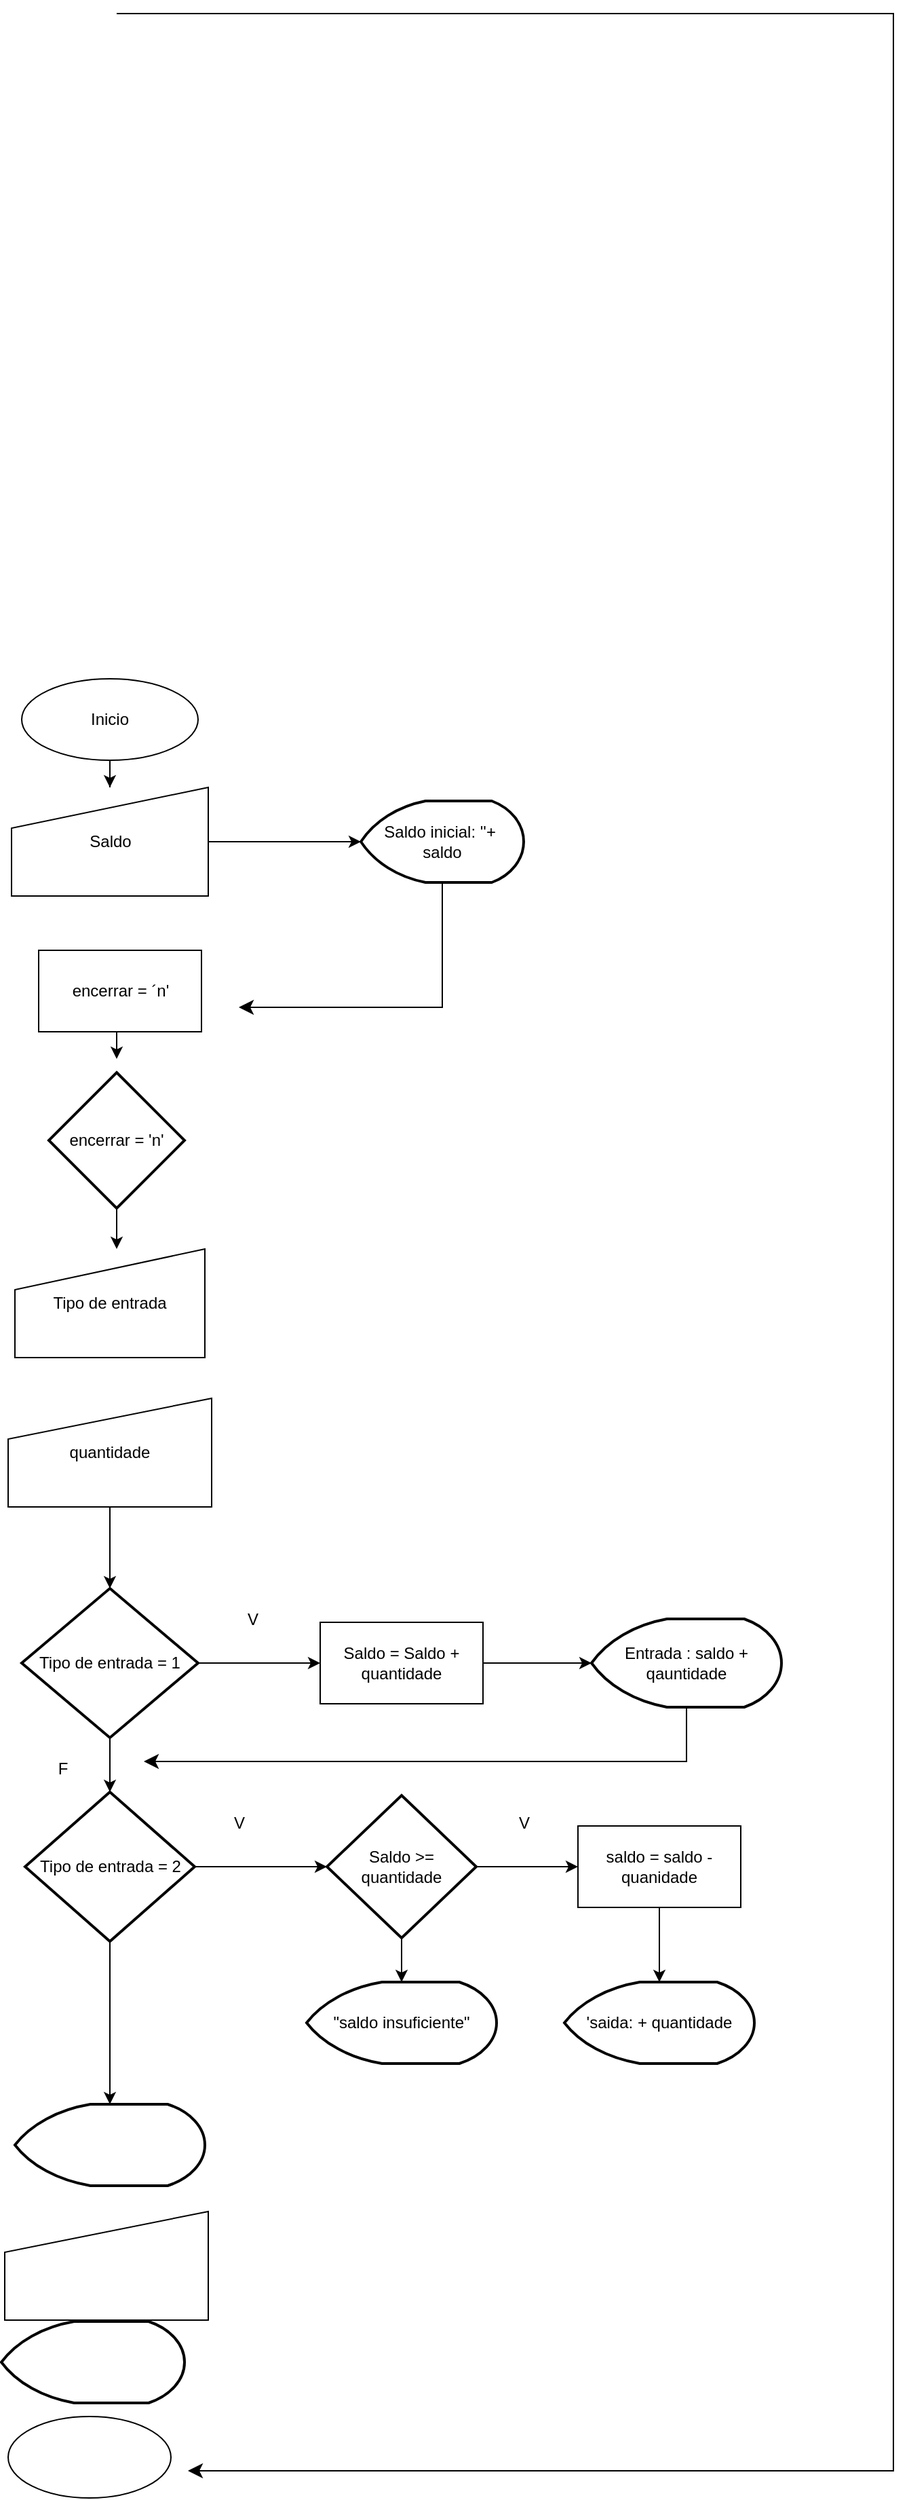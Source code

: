 <mxfile version="26.0.2">
  <diagram name="Página-1" id="VV7MK94w8vh-9CFesRGf">
    <mxGraphModel dx="880" dy="1603" grid="1" gridSize="10" guides="1" tooltips="1" connect="1" arrows="1" fold="1" page="1" pageScale="1" pageWidth="827" pageHeight="1169" math="0" shadow="0">
      <root>
        <mxCell id="0" />
        <mxCell id="1" parent="0" />
        <mxCell id="cIJ_xlBMrgR9hH7BB4or-32" value="" style="edgeStyle=orthogonalEdgeStyle;rounded=0;orthogonalLoop=1;jettySize=auto;html=1;" edge="1" parent="1" source="cIJ_xlBMrgR9hH7BB4or-1" target="cIJ_xlBMrgR9hH7BB4or-2">
          <mxGeometry relative="1" as="geometry" />
        </mxCell>
        <mxCell id="cIJ_xlBMrgR9hH7BB4or-1" value="Inicio" style="ellipse;whiteSpace=wrap;html=1;" vertex="1" parent="1">
          <mxGeometry x="50" y="40" width="130" height="60" as="geometry" />
        </mxCell>
        <mxCell id="cIJ_xlBMrgR9hH7BB4or-33" value="" style="edgeStyle=orthogonalEdgeStyle;rounded=0;orthogonalLoop=1;jettySize=auto;html=1;" edge="1" parent="1" source="cIJ_xlBMrgR9hH7BB4or-2" target="cIJ_xlBMrgR9hH7BB4or-17">
          <mxGeometry relative="1" as="geometry" />
        </mxCell>
        <mxCell id="cIJ_xlBMrgR9hH7BB4or-2" value="Saldo" style="shape=manualInput;whiteSpace=wrap;html=1;" vertex="1" parent="1">
          <mxGeometry x="42.5" y="120" width="145" height="80" as="geometry" />
        </mxCell>
        <mxCell id="cIJ_xlBMrgR9hH7BB4or-44" style="edgeStyle=orthogonalEdgeStyle;rounded=0;orthogonalLoop=1;jettySize=auto;html=1;exitX=0.5;exitY=1;exitDx=0;exitDy=0;" edge="1" parent="1" source="cIJ_xlBMrgR9hH7BB4or-3">
          <mxGeometry relative="1" as="geometry">
            <mxPoint x="120" y="320" as="targetPoint" />
          </mxGeometry>
        </mxCell>
        <mxCell id="cIJ_xlBMrgR9hH7BB4or-3" value="encerrar = ´n&#39;" style="rounded=0;whiteSpace=wrap;html=1;" vertex="1" parent="1">
          <mxGeometry x="62.5" y="240" width="120" height="60" as="geometry" />
        </mxCell>
        <mxCell id="cIJ_xlBMrgR9hH7BB4or-54" value="" style="edgeStyle=orthogonalEdgeStyle;rounded=0;orthogonalLoop=1;jettySize=auto;html=1;" edge="1" parent="1" source="cIJ_xlBMrgR9hH7BB4or-5" target="cIJ_xlBMrgR9hH7BB4or-8">
          <mxGeometry relative="1" as="geometry">
            <Array as="points">
              <mxPoint x="120" y="460" />
              <mxPoint x="120" y="460" />
            </Array>
          </mxGeometry>
        </mxCell>
        <mxCell id="cIJ_xlBMrgR9hH7BB4or-5" value="encerrar = &#39;n&#39;" style="strokeWidth=2;html=1;shape=mxgraph.flowchart.decision;whiteSpace=wrap;strokeColor=default;" vertex="1" parent="1">
          <mxGeometry x="70" y="330" width="100" height="100" as="geometry" />
        </mxCell>
        <mxCell id="cIJ_xlBMrgR9hH7BB4or-6" value="" style="shape=manualInput;whiteSpace=wrap;html=1;" vertex="1" parent="1">
          <mxGeometry x="37.5" y="1169" width="150" height="80" as="geometry" />
        </mxCell>
        <mxCell id="cIJ_xlBMrgR9hH7BB4or-45" value="" style="edgeStyle=orthogonalEdgeStyle;rounded=0;orthogonalLoop=1;jettySize=auto;html=1;" edge="1" parent="1" source="cIJ_xlBMrgR9hH7BB4or-7" target="cIJ_xlBMrgR9hH7BB4or-9">
          <mxGeometry relative="1" as="geometry" />
        </mxCell>
        <mxCell id="cIJ_xlBMrgR9hH7BB4or-7" value="quantidade" style="shape=manualInput;whiteSpace=wrap;html=1;" vertex="1" parent="1">
          <mxGeometry x="40" y="570" width="150" height="80" as="geometry" />
        </mxCell>
        <mxCell id="cIJ_xlBMrgR9hH7BB4or-8" value="Tipo de entrada" style="shape=manualInput;whiteSpace=wrap;html=1;" vertex="1" parent="1">
          <mxGeometry x="45" y="460" width="140" height="80" as="geometry" />
        </mxCell>
        <mxCell id="cIJ_xlBMrgR9hH7BB4or-46" value="" style="edgeStyle=orthogonalEdgeStyle;rounded=0;orthogonalLoop=1;jettySize=auto;html=1;" edge="1" parent="1" source="cIJ_xlBMrgR9hH7BB4or-9" target="cIJ_xlBMrgR9hH7BB4or-10">
          <mxGeometry relative="1" as="geometry" />
        </mxCell>
        <mxCell id="cIJ_xlBMrgR9hH7BB4or-47" value="" style="edgeStyle=orthogonalEdgeStyle;rounded=0;orthogonalLoop=1;jettySize=auto;html=1;" edge="1" parent="1" source="cIJ_xlBMrgR9hH7BB4or-9" target="cIJ_xlBMrgR9hH7BB4or-11">
          <mxGeometry relative="1" as="geometry" />
        </mxCell>
        <mxCell id="cIJ_xlBMrgR9hH7BB4or-9" value="Tipo de entrada = 1" style="strokeWidth=2;html=1;shape=mxgraph.flowchart.decision;whiteSpace=wrap;" vertex="1" parent="1">
          <mxGeometry x="50" y="710" width="130" height="110" as="geometry" />
        </mxCell>
        <mxCell id="cIJ_xlBMrgR9hH7BB4or-68" value="" style="edgeStyle=orthogonalEdgeStyle;rounded=0;orthogonalLoop=1;jettySize=auto;html=1;" edge="1" parent="1" source="cIJ_xlBMrgR9hH7BB4or-10" target="cIJ_xlBMrgR9hH7BB4or-15">
          <mxGeometry relative="1" as="geometry" />
        </mxCell>
        <mxCell id="cIJ_xlBMrgR9hH7BB4or-76" value="" style="edgeStyle=orthogonalEdgeStyle;rounded=0;orthogonalLoop=1;jettySize=auto;html=1;" edge="1" parent="1" source="cIJ_xlBMrgR9hH7BB4or-10" target="cIJ_xlBMrgR9hH7BB4or-20">
          <mxGeometry relative="1" as="geometry" />
        </mxCell>
        <mxCell id="cIJ_xlBMrgR9hH7BB4or-10" value="Tipo de entrada = 2" style="strokeWidth=2;html=1;shape=mxgraph.flowchart.decision;whiteSpace=wrap;" vertex="1" parent="1">
          <mxGeometry x="52.5" y="860" width="125" height="110" as="geometry" />
        </mxCell>
        <mxCell id="cIJ_xlBMrgR9hH7BB4or-48" value="" style="edgeStyle=orthogonalEdgeStyle;rounded=0;orthogonalLoop=1;jettySize=auto;html=1;" edge="1" parent="1" source="cIJ_xlBMrgR9hH7BB4or-11" target="cIJ_xlBMrgR9hH7BB4or-24">
          <mxGeometry relative="1" as="geometry" />
        </mxCell>
        <mxCell id="cIJ_xlBMrgR9hH7BB4or-11" value="Saldo = Saldo + quantidade" style="rounded=0;whiteSpace=wrap;html=1;" vertex="1" parent="1">
          <mxGeometry x="270" y="735" width="120" height="60" as="geometry" />
        </mxCell>
        <mxCell id="cIJ_xlBMrgR9hH7BB4or-72" value="" style="edgeStyle=orthogonalEdgeStyle;rounded=0;orthogonalLoop=1;jettySize=auto;html=1;" edge="1" parent="1" source="cIJ_xlBMrgR9hH7BB4or-15" target="cIJ_xlBMrgR9hH7BB4or-25">
          <mxGeometry relative="1" as="geometry" />
        </mxCell>
        <mxCell id="cIJ_xlBMrgR9hH7BB4or-77" value="" style="edgeStyle=orthogonalEdgeStyle;rounded=0;orthogonalLoop=1;jettySize=auto;html=1;" edge="1" parent="1" source="cIJ_xlBMrgR9hH7BB4or-15" target="cIJ_xlBMrgR9hH7BB4or-75">
          <mxGeometry relative="1" as="geometry" />
        </mxCell>
        <mxCell id="cIJ_xlBMrgR9hH7BB4or-15" value="Saldo &amp;gt;= quantidade" style="strokeWidth=2;html=1;shape=mxgraph.flowchart.decision;whiteSpace=wrap;" vertex="1" parent="1">
          <mxGeometry x="275" y="862.5" width="110" height="105" as="geometry" />
        </mxCell>
        <mxCell id="cIJ_xlBMrgR9hH7BB4or-17" value="Saldo inicial: &#39;&#39;+&amp;nbsp;&lt;div&gt;saldo&lt;/div&gt;" style="strokeWidth=2;html=1;shape=mxgraph.flowchart.display;whiteSpace=wrap;" vertex="1" parent="1">
          <mxGeometry x="300" y="130" width="120" height="60" as="geometry" />
        </mxCell>
        <mxCell id="cIJ_xlBMrgR9hH7BB4or-20" value="" style="strokeWidth=2;html=1;shape=mxgraph.flowchart.display;whiteSpace=wrap;" vertex="1" parent="1">
          <mxGeometry x="45" y="1090" width="140" height="60" as="geometry" />
        </mxCell>
        <mxCell id="cIJ_xlBMrgR9hH7BB4or-22" value="" style="strokeWidth=2;html=1;shape=mxgraph.flowchart.display;whiteSpace=wrap;" vertex="1" parent="1">
          <mxGeometry x="35" y="1250" width="135" height="60" as="geometry" />
        </mxCell>
        <mxCell id="cIJ_xlBMrgR9hH7BB4or-24" value="Entrada : saldo + qauntidade" style="strokeWidth=2;html=1;shape=mxgraph.flowchart.display;whiteSpace=wrap;" vertex="1" parent="1">
          <mxGeometry x="470" y="732.5" width="140" height="65" as="geometry" />
        </mxCell>
        <mxCell id="cIJ_xlBMrgR9hH7BB4or-78" value="" style="edgeStyle=orthogonalEdgeStyle;rounded=0;orthogonalLoop=1;jettySize=auto;html=1;" edge="1" parent="1" source="cIJ_xlBMrgR9hH7BB4or-25" target="cIJ_xlBMrgR9hH7BB4or-74">
          <mxGeometry relative="1" as="geometry" />
        </mxCell>
        <mxCell id="cIJ_xlBMrgR9hH7BB4or-25" value="saldo = saldo -quanidade" style="rounded=0;whiteSpace=wrap;html=1;" vertex="1" parent="1">
          <mxGeometry x="460" y="885" width="120" height="60" as="geometry" />
        </mxCell>
        <mxCell id="cIJ_xlBMrgR9hH7BB4or-26" value="" style="ellipse;whiteSpace=wrap;html=1;" vertex="1" parent="1">
          <mxGeometry x="40" y="1320" width="120" height="60" as="geometry" />
        </mxCell>
        <mxCell id="cIJ_xlBMrgR9hH7BB4or-49" value="V" style="text;html=1;align=center;verticalAlign=middle;resizable=0;points=[];autosize=1;strokeColor=none;fillColor=none;" vertex="1" parent="1">
          <mxGeometry x="205" y="718" width="30" height="30" as="geometry" />
        </mxCell>
        <mxCell id="cIJ_xlBMrgR9hH7BB4or-51" value="" style="edgeStyle=segmentEdgeStyle;endArrow=classic;html=1;curved=0;rounded=0;endSize=8;startSize=8;" edge="1" parent="1">
          <mxGeometry width="50" height="50" relative="1" as="geometry">
            <mxPoint x="540" y="797.5" as="sourcePoint" />
            <mxPoint x="140" y="837.5" as="targetPoint" />
            <Array as="points">
              <mxPoint x="540" y="837.5" />
            </Array>
          </mxGeometry>
        </mxCell>
        <mxCell id="cIJ_xlBMrgR9hH7BB4or-53" value="" style="edgeStyle=elbowEdgeStyle;elbow=horizontal;endArrow=classic;html=1;curved=0;rounded=0;endSize=8;startSize=8;exitX=0.5;exitY=1;exitDx=0;exitDy=0;exitPerimeter=0;" edge="1" parent="1" source="cIJ_xlBMrgR9hH7BB4or-17">
          <mxGeometry width="50" height="50" relative="1" as="geometry">
            <mxPoint x="351" y="210" as="sourcePoint" />
            <mxPoint x="210" y="282" as="targetPoint" />
            <Array as="points">
              <mxPoint x="360" y="272" />
            </Array>
          </mxGeometry>
        </mxCell>
        <mxCell id="cIJ_xlBMrgR9hH7BB4or-60" value="" style="edgeStyle=segmentEdgeStyle;endArrow=classic;html=1;curved=0;rounded=0;endSize=8;startSize=8;" edge="1" parent="1">
          <mxGeometry width="50" height="50" relative="1" as="geometry">
            <mxPoint x="120" y="-450" as="sourcePoint" />
            <mxPoint x="172.5" y="1360" as="targetPoint" />
            <Array as="points">
              <mxPoint x="692.5" y="-450" />
            </Array>
          </mxGeometry>
        </mxCell>
        <mxCell id="cIJ_xlBMrgR9hH7BB4or-69" value="F" style="text;html=1;align=center;verticalAlign=middle;resizable=0;points=[];autosize=1;strokeColor=none;fillColor=none;" vertex="1" parent="1">
          <mxGeometry x="65" y="828" width="30" height="30" as="geometry" />
        </mxCell>
        <mxCell id="cIJ_xlBMrgR9hH7BB4or-70" value="V" style="text;html=1;align=center;verticalAlign=middle;resizable=0;points=[];autosize=1;strokeColor=none;fillColor=none;" vertex="1" parent="1">
          <mxGeometry x="195" y="868" width="30" height="30" as="geometry" />
        </mxCell>
        <mxCell id="cIJ_xlBMrgR9hH7BB4or-73" value="V" style="text;html=1;align=center;verticalAlign=middle;resizable=0;points=[];autosize=1;strokeColor=none;fillColor=none;" vertex="1" parent="1">
          <mxGeometry x="405" y="868" width="30" height="30" as="geometry" />
        </mxCell>
        <mxCell id="cIJ_xlBMrgR9hH7BB4or-74" value="&#39;saida: + quantidade" style="strokeWidth=2;html=1;shape=mxgraph.flowchart.display;whiteSpace=wrap;" vertex="1" parent="1">
          <mxGeometry x="450" y="1000" width="140" height="60" as="geometry" />
        </mxCell>
        <mxCell id="cIJ_xlBMrgR9hH7BB4or-75" value="&quot;saldo insuficiente&quot;" style="strokeWidth=2;html=1;shape=mxgraph.flowchart.display;whiteSpace=wrap;" vertex="1" parent="1">
          <mxGeometry x="260" y="1000" width="140" height="60" as="geometry" />
        </mxCell>
      </root>
    </mxGraphModel>
  </diagram>
</mxfile>
